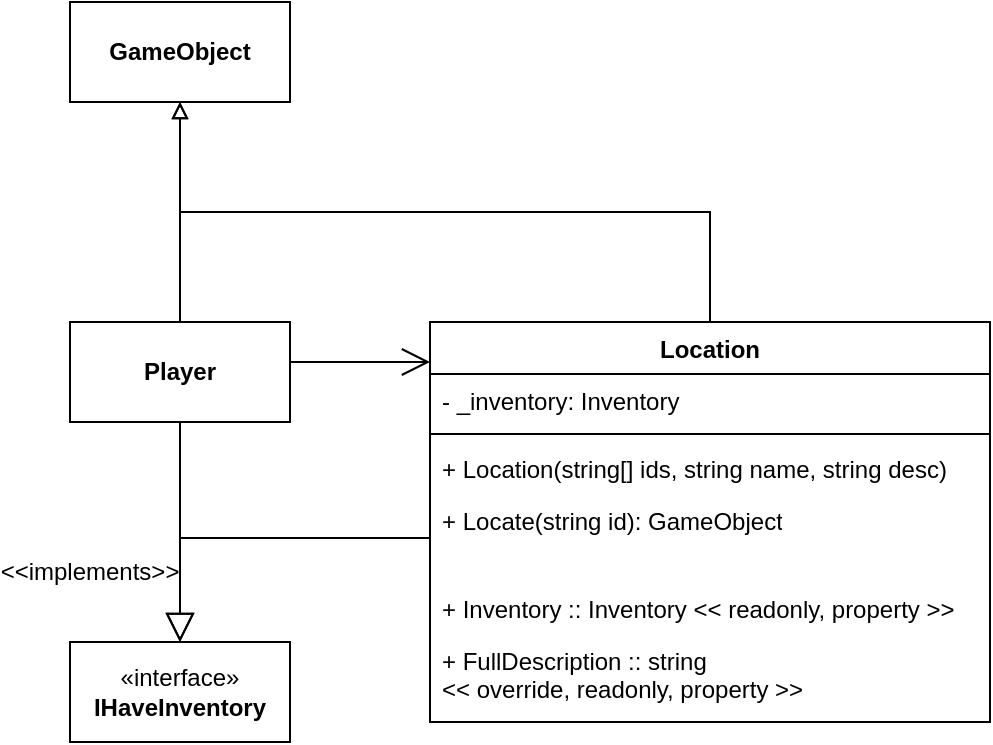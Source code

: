 <mxfile version="21.3.0" type="device">
  <diagram name="Page-1" id="Mllx0rWsAcocckL1nVMU">
    <mxGraphModel dx="656" dy="387" grid="1" gridSize="10" guides="1" tooltips="1" connect="1" arrows="1" fold="1" page="1" pageScale="1" pageWidth="850" pageHeight="1100" math="0" shadow="0">
      <root>
        <mxCell id="0" />
        <mxCell id="1" parent="0" />
        <mxCell id="RlTIDKS_mDr_cYO7bVWa-1" value="Location" style="swimlane;fontStyle=1;align=center;verticalAlign=top;childLayout=stackLayout;horizontal=1;startSize=26;horizontalStack=0;resizeParent=1;resizeParentMax=0;resizeLast=0;collapsible=1;marginBottom=0;whiteSpace=wrap;html=1;" vertex="1" parent="1">
          <mxGeometry x="340" y="280" width="280" height="200" as="geometry" />
        </mxCell>
        <mxCell id="RlTIDKS_mDr_cYO7bVWa-2" value="- _inventory: Inventory" style="text;strokeColor=none;fillColor=none;align=left;verticalAlign=top;spacingLeft=4;spacingRight=4;overflow=hidden;rotatable=0;points=[[0,0.5],[1,0.5]];portConstraint=eastwest;whiteSpace=wrap;html=1;" vertex="1" parent="RlTIDKS_mDr_cYO7bVWa-1">
          <mxGeometry y="26" width="280" height="26" as="geometry" />
        </mxCell>
        <mxCell id="RlTIDKS_mDr_cYO7bVWa-3" value="" style="line;strokeWidth=1;fillColor=none;align=left;verticalAlign=middle;spacingTop=-1;spacingLeft=3;spacingRight=3;rotatable=0;labelPosition=right;points=[];portConstraint=eastwest;strokeColor=inherit;" vertex="1" parent="RlTIDKS_mDr_cYO7bVWa-1">
          <mxGeometry y="52" width="280" height="8" as="geometry" />
        </mxCell>
        <mxCell id="RlTIDKS_mDr_cYO7bVWa-4" value="+ Location(string[] ids, string name, string desc)" style="text;strokeColor=none;fillColor=none;align=left;verticalAlign=top;spacingLeft=4;spacingRight=4;overflow=hidden;rotatable=0;points=[[0,0.5],[1,0.5]];portConstraint=eastwest;whiteSpace=wrap;html=1;" vertex="1" parent="RlTIDKS_mDr_cYO7bVWa-1">
          <mxGeometry y="60" width="280" height="26" as="geometry" />
        </mxCell>
        <mxCell id="RlTIDKS_mDr_cYO7bVWa-5" value="+ Locate(string id): GameObject" style="text;strokeColor=none;fillColor=none;align=left;verticalAlign=top;spacingLeft=4;spacingRight=4;overflow=hidden;rotatable=0;points=[[0,0.5],[1,0.5]];portConstraint=eastwest;whiteSpace=wrap;html=1;" vertex="1" parent="RlTIDKS_mDr_cYO7bVWa-1">
          <mxGeometry y="86" width="280" height="44" as="geometry" />
        </mxCell>
        <mxCell id="RlTIDKS_mDr_cYO7bVWa-11" value="+ Inventory :: Inventory &amp;lt;&amp;lt; readonly, property &amp;gt;&amp;gt;" style="text;strokeColor=none;fillColor=none;align=left;verticalAlign=top;spacingLeft=4;spacingRight=4;overflow=hidden;rotatable=0;points=[[0,0.5],[1,0.5]];portConstraint=eastwest;whiteSpace=wrap;html=1;" vertex="1" parent="RlTIDKS_mDr_cYO7bVWa-1">
          <mxGeometry y="130" width="280" height="26" as="geometry" />
        </mxCell>
        <mxCell id="RlTIDKS_mDr_cYO7bVWa-12" value="+ FullDescription :: string &lt;br&gt;&amp;lt;&amp;lt; override, readonly, property &amp;gt;&amp;gt;" style="text;strokeColor=none;fillColor=none;align=left;verticalAlign=top;spacingLeft=4;spacingRight=4;overflow=hidden;rotatable=0;points=[[0,0.5],[1,0.5]];portConstraint=eastwest;whiteSpace=wrap;html=1;" vertex="1" parent="RlTIDKS_mDr_cYO7bVWa-1">
          <mxGeometry y="156" width="280" height="44" as="geometry" />
        </mxCell>
        <mxCell id="RlTIDKS_mDr_cYO7bVWa-18" style="edgeStyle=orthogonalEdgeStyle;rounded=0;orthogonalLoop=1;jettySize=auto;html=1;exitX=0.5;exitY=0;exitDx=0;exitDy=0;entryX=0.5;entryY=1;entryDx=0;entryDy=0;endArrow=block;endFill=0;" edge="1" parent="1" source="RlTIDKS_mDr_cYO7bVWa-13" target="RlTIDKS_mDr_cYO7bVWa-14">
          <mxGeometry relative="1" as="geometry" />
        </mxCell>
        <mxCell id="RlTIDKS_mDr_cYO7bVWa-13" value="&lt;b&gt;Player&lt;/b&gt;" style="html=1;whiteSpace=wrap;" vertex="1" parent="1">
          <mxGeometry x="160" y="280" width="110" height="50" as="geometry" />
        </mxCell>
        <mxCell id="RlTIDKS_mDr_cYO7bVWa-14" value="&lt;b&gt;GameObject&lt;/b&gt;" style="html=1;whiteSpace=wrap;" vertex="1" parent="1">
          <mxGeometry x="160" y="120" width="110" height="50" as="geometry" />
        </mxCell>
        <mxCell id="RlTIDKS_mDr_cYO7bVWa-15" value="«interface»&lt;br&gt;&lt;b&gt;IHaveInventory&lt;/b&gt;" style="html=1;whiteSpace=wrap;" vertex="1" parent="1">
          <mxGeometry x="160" y="440" width="110" height="50" as="geometry" />
        </mxCell>
        <mxCell id="RlTIDKS_mDr_cYO7bVWa-19" style="edgeStyle=orthogonalEdgeStyle;rounded=0;orthogonalLoop=1;jettySize=auto;html=1;exitX=0.5;exitY=0;exitDx=0;exitDy=0;entryX=0.5;entryY=1;entryDx=0;entryDy=0;endArrow=block;endFill=0;" edge="1" parent="1" source="RlTIDKS_mDr_cYO7bVWa-1" target="RlTIDKS_mDr_cYO7bVWa-14">
          <mxGeometry relative="1" as="geometry">
            <mxPoint x="225" y="290" as="sourcePoint" />
            <mxPoint x="225" y="180" as="targetPoint" />
          </mxGeometry>
        </mxCell>
        <mxCell id="RlTIDKS_mDr_cYO7bVWa-20" value="" style="endArrow=block;endFill=0;endSize=12;html=1;rounded=0;exitX=0.5;exitY=1;exitDx=0;exitDy=0;entryX=0.5;entryY=0;entryDx=0;entryDy=0;" edge="1" parent="1" source="RlTIDKS_mDr_cYO7bVWa-13" target="RlTIDKS_mDr_cYO7bVWa-15">
          <mxGeometry width="160" relative="1" as="geometry">
            <mxPoint x="340" y="300" as="sourcePoint" />
            <mxPoint x="500" y="300" as="targetPoint" />
          </mxGeometry>
        </mxCell>
        <mxCell id="RlTIDKS_mDr_cYO7bVWa-21" value="" style="endArrow=block;endFill=0;endSize=12;html=1;rounded=0;exitX=0;exitY=0.5;exitDx=0;exitDy=0;entryX=0.5;entryY=0;entryDx=0;entryDy=0;" edge="1" parent="1" source="RlTIDKS_mDr_cYO7bVWa-5" target="RlTIDKS_mDr_cYO7bVWa-15">
          <mxGeometry width="160" relative="1" as="geometry">
            <mxPoint x="225" y="340" as="sourcePoint" />
            <mxPoint x="225" y="450" as="targetPoint" />
            <Array as="points">
              <mxPoint x="215" y="388" />
            </Array>
          </mxGeometry>
        </mxCell>
        <mxCell id="RlTIDKS_mDr_cYO7bVWa-22" value="&amp;lt;&amp;lt;implements&amp;gt;&amp;gt;" style="text;html=1;strokeColor=none;fillColor=none;align=center;verticalAlign=middle;whiteSpace=wrap;rounded=0;" vertex="1" parent="1">
          <mxGeometry x="140" y="390" width="60" height="30" as="geometry" />
        </mxCell>
        <mxCell id="RlTIDKS_mDr_cYO7bVWa-23" value="" style="endArrow=open;endFill=1;endSize=12;html=1;rounded=0;" edge="1" parent="1">
          <mxGeometry width="160" relative="1" as="geometry">
            <mxPoint x="270" y="300" as="sourcePoint" />
            <mxPoint x="340" y="300" as="targetPoint" />
          </mxGeometry>
        </mxCell>
      </root>
    </mxGraphModel>
  </diagram>
</mxfile>
